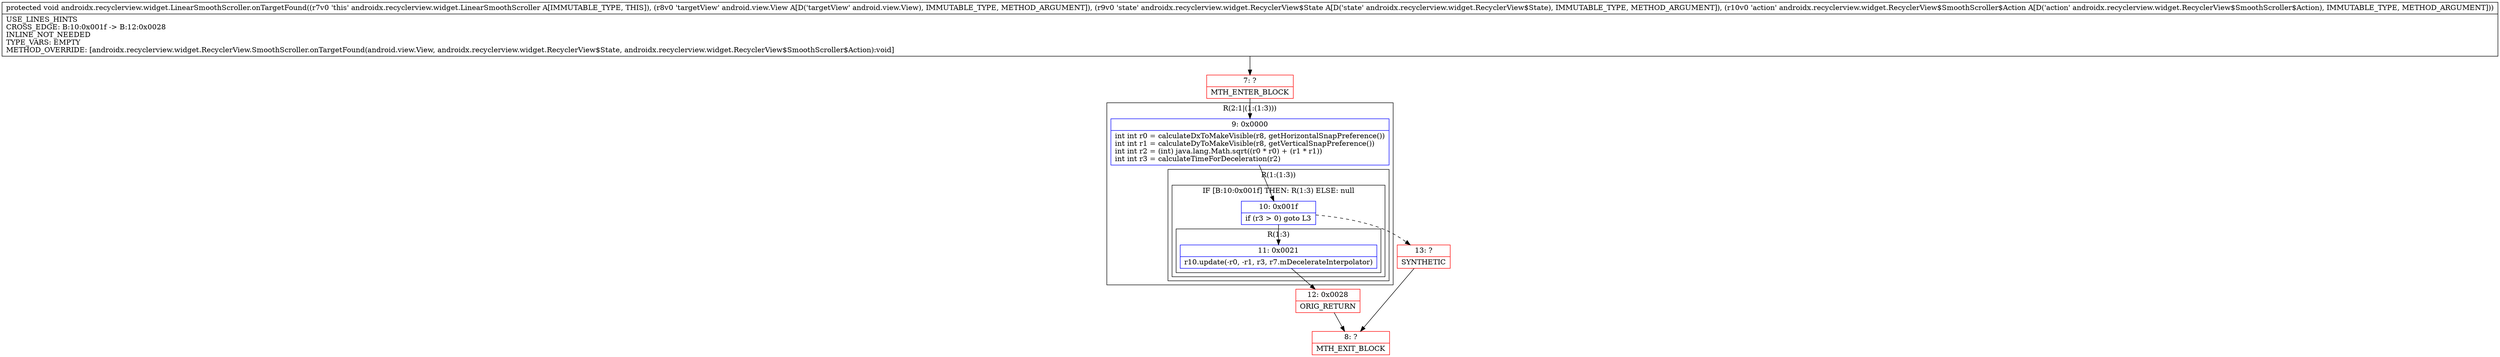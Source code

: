 digraph "CFG forandroidx.recyclerview.widget.LinearSmoothScroller.onTargetFound(Landroid\/view\/View;Landroidx\/recyclerview\/widget\/RecyclerView$State;Landroidx\/recyclerview\/widget\/RecyclerView$SmoothScroller$Action;)V" {
subgraph cluster_Region_352554309 {
label = "R(2:1|(1:(1:3)))";
node [shape=record,color=blue];
Node_9 [shape=record,label="{9\:\ 0x0000|int int r0 = calculateDxToMakeVisible(r8, getHorizontalSnapPreference())\lint int r1 = calculateDyToMakeVisible(r8, getVerticalSnapPreference())\lint int r2 = (int) java.lang.Math.sqrt((r0 * r0) + (r1 * r1))\lint int r3 = calculateTimeForDeceleration(r2)\l}"];
subgraph cluster_Region_404700650 {
label = "R(1:(1:3))";
node [shape=record,color=blue];
subgraph cluster_IfRegion_1963065254 {
label = "IF [B:10:0x001f] THEN: R(1:3) ELSE: null";
node [shape=record,color=blue];
Node_10 [shape=record,label="{10\:\ 0x001f|if (r3 \> 0) goto L3\l}"];
subgraph cluster_Region_483310724 {
label = "R(1:3)";
node [shape=record,color=blue];
Node_11 [shape=record,label="{11\:\ 0x0021|r10.update(\-r0, \-r1, r3, r7.mDecelerateInterpolator)\l}"];
}
}
}
}
Node_7 [shape=record,color=red,label="{7\:\ ?|MTH_ENTER_BLOCK\l}"];
Node_12 [shape=record,color=red,label="{12\:\ 0x0028|ORIG_RETURN\l}"];
Node_8 [shape=record,color=red,label="{8\:\ ?|MTH_EXIT_BLOCK\l}"];
Node_13 [shape=record,color=red,label="{13\:\ ?|SYNTHETIC\l}"];
MethodNode[shape=record,label="{protected void androidx.recyclerview.widget.LinearSmoothScroller.onTargetFound((r7v0 'this' androidx.recyclerview.widget.LinearSmoothScroller A[IMMUTABLE_TYPE, THIS]), (r8v0 'targetView' android.view.View A[D('targetView' android.view.View), IMMUTABLE_TYPE, METHOD_ARGUMENT]), (r9v0 'state' androidx.recyclerview.widget.RecyclerView$State A[D('state' androidx.recyclerview.widget.RecyclerView$State), IMMUTABLE_TYPE, METHOD_ARGUMENT]), (r10v0 'action' androidx.recyclerview.widget.RecyclerView$SmoothScroller$Action A[D('action' androidx.recyclerview.widget.RecyclerView$SmoothScroller$Action), IMMUTABLE_TYPE, METHOD_ARGUMENT]))  | USE_LINES_HINTS\lCROSS_EDGE: B:10:0x001f \-\> B:12:0x0028\lINLINE_NOT_NEEDED\lTYPE_VARS: EMPTY\lMETHOD_OVERRIDE: [androidx.recyclerview.widget.RecyclerView.SmoothScroller.onTargetFound(android.view.View, androidx.recyclerview.widget.RecyclerView$State, androidx.recyclerview.widget.RecyclerView$SmoothScroller$Action):void]\l}"];
MethodNode -> Node_7;Node_9 -> Node_10;
Node_10 -> Node_11;
Node_10 -> Node_13[style=dashed];
Node_11 -> Node_12;
Node_7 -> Node_9;
Node_12 -> Node_8;
Node_13 -> Node_8;
}

